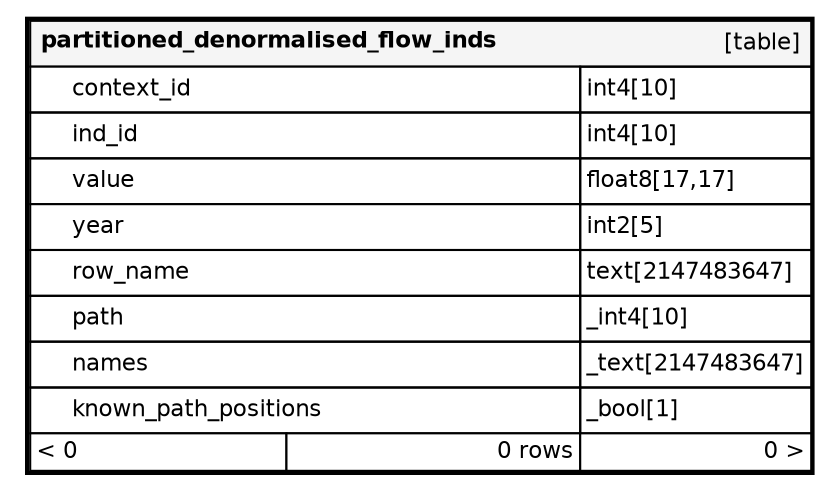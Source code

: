 digraph "partitioned_denormalised_flow_inds" {
  graph [
    rankdir="RL"
    bgcolor="#ffffff"
    nodesep="0.18"
    ranksep="0.46"
    fontname="Helvetica"
    fontsize="11"
    ration="compress"
  ];
  node [
    fontname="Helvetica"
    fontsize="11"
    shape="plaintext"
  ];
  edge [
    arrowsize="0.8"
  ];
  "partitioned_denormalised_flow_inds" [
   label=<
    <TABLE BORDER="2" CELLBORDER="1" CELLSPACING="0" BGCOLOR="#ffffff">
      <TR><TD COLSPAN="4"  BGCOLOR="#f5f5f5"><TABLE BORDER="0" CELLSPACING="0"><TR><TD ALIGN="LEFT"><B>partitioned_denormalised_flow_inds</B></TD><TD ALIGN="RIGHT">[table]</TD></TR></TABLE></TD></TR>
      <TR><TD PORT="context_id" COLSPAN="2" BGCOLOR="#ffffff" ALIGN="LEFT"><TABLE BORDER="0" CELLSPACING="0" ALIGN="LEFT"><TR ALIGN="LEFT"><TD ALIGN="LEFT" FIXEDSIZE="TRUE" WIDTH="15" HEIGHT="16"></TD><TD ALIGN="LEFT" FIXEDSIZE="TRUE" WIDTH="243" HEIGHT="16">context_id</TD></TR></TABLE></TD><TD PORT="context_id.type" ALIGN="LEFT">int4[10]</TD></TR>
      <TR><TD PORT="ind_id" COLSPAN="2" ALIGN="LEFT"><TABLE BORDER="0" CELLSPACING="0" ALIGN="LEFT"><TR ALIGN="LEFT"><TD ALIGN="LEFT" FIXEDSIZE="TRUE" WIDTH="15" HEIGHT="16"></TD><TD ALIGN="LEFT" FIXEDSIZE="TRUE" WIDTH="243" HEIGHT="16">ind_id</TD></TR></TABLE></TD><TD PORT="ind_id.type" ALIGN="LEFT">int4[10]</TD></TR>
      <TR><TD PORT="value" COLSPAN="2" ALIGN="LEFT"><TABLE BORDER="0" CELLSPACING="0" ALIGN="LEFT"><TR ALIGN="LEFT"><TD ALIGN="LEFT" FIXEDSIZE="TRUE" WIDTH="15" HEIGHT="16"></TD><TD ALIGN="LEFT" FIXEDSIZE="TRUE" WIDTH="243" HEIGHT="16">value</TD></TR></TABLE></TD><TD PORT="value.type" ALIGN="LEFT">float8[17,17]</TD></TR>
      <TR><TD PORT="year" COLSPAN="2" BGCOLOR="#ffffff" ALIGN="LEFT"><TABLE BORDER="0" CELLSPACING="0" ALIGN="LEFT"><TR ALIGN="LEFT"><TD ALIGN="LEFT" FIXEDSIZE="TRUE" WIDTH="15" HEIGHT="16"></TD><TD ALIGN="LEFT" FIXEDSIZE="TRUE" WIDTH="243" HEIGHT="16">year</TD></TR></TABLE></TD><TD PORT="year.type" ALIGN="LEFT">int2[5]</TD></TR>
      <TR><TD PORT="row_name" COLSPAN="2" BGCOLOR="#ffffff" ALIGN="LEFT"><TABLE BORDER="0" CELLSPACING="0" ALIGN="LEFT"><TR ALIGN="LEFT"><TD ALIGN="LEFT" FIXEDSIZE="TRUE" WIDTH="15" HEIGHT="16"></TD><TD ALIGN="LEFT" FIXEDSIZE="TRUE" WIDTH="243" HEIGHT="16">row_name</TD></TR></TABLE></TD><TD PORT="row_name.type" ALIGN="LEFT">text[2147483647]</TD></TR>
      <TR><TD PORT="path" COLSPAN="2" ALIGN="LEFT"><TABLE BORDER="0" CELLSPACING="0" ALIGN="LEFT"><TR ALIGN="LEFT"><TD ALIGN="LEFT" FIXEDSIZE="TRUE" WIDTH="15" HEIGHT="16"></TD><TD ALIGN="LEFT" FIXEDSIZE="TRUE" WIDTH="243" HEIGHT="16">path</TD></TR></TABLE></TD><TD PORT="path.type" ALIGN="LEFT">_int4[10]</TD></TR>
      <TR><TD PORT="names" COLSPAN="2" ALIGN="LEFT"><TABLE BORDER="0" CELLSPACING="0" ALIGN="LEFT"><TR ALIGN="LEFT"><TD ALIGN="LEFT" FIXEDSIZE="TRUE" WIDTH="15" HEIGHT="16"></TD><TD ALIGN="LEFT" FIXEDSIZE="TRUE" WIDTH="243" HEIGHT="16">names</TD></TR></TABLE></TD><TD PORT="names.type" ALIGN="LEFT">_text[2147483647]</TD></TR>
      <TR><TD PORT="known_path_positions" COLSPAN="2" ALIGN="LEFT"><TABLE BORDER="0" CELLSPACING="0" ALIGN="LEFT"><TR ALIGN="LEFT"><TD ALIGN="LEFT" FIXEDSIZE="TRUE" WIDTH="15" HEIGHT="16"></TD><TD ALIGN="LEFT" FIXEDSIZE="TRUE" WIDTH="243" HEIGHT="16">known_path_positions</TD></TR></TABLE></TD><TD PORT="known_path_positions.type" ALIGN="LEFT">_bool[1]</TD></TR>
      <TR><TD ALIGN="LEFT" BGCOLOR="#ffffff">&lt; 0</TD><TD ALIGN="RIGHT" BGCOLOR="#ffffff">0 rows</TD><TD ALIGN="RIGHT" BGCOLOR="#ffffff">0 &gt;</TD></TR>
    </TABLE>>
    URL="tables/partitioned_denormalised_flow_inds.html"
    target="_top"
    tooltip="partitioned_denormalised_flow_inds"
  ];
}
